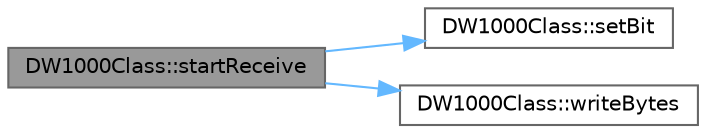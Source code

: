 digraph "DW1000Class::startReceive"
{
 // LATEX_PDF_SIZE
  bgcolor="transparent";
  edge [fontname=Helvetica,fontsize=10,labelfontname=Helvetica,labelfontsize=10];
  node [fontname=Helvetica,fontsize=10,shape=box,height=0.2,width=0.4];
  rankdir="LR";
  Node1 [id="Node000001",label="DW1000Class::startReceive",height=0.2,width=0.4,color="gray40", fillcolor="grey60", style="filled", fontcolor="black",tooltip=" "];
  Node1 -> Node2 [id="edge3_Node000001_Node000002",color="steelblue1",style="solid",tooltip=" "];
  Node2 [id="Node000002",label="DW1000Class::setBit",height=0.2,width=0.4,color="grey40", fillcolor="white", style="filled",URL="$class_d_w1000_class.html#a14b341e885a725909445c2a28b1efdfa",tooltip=" "];
  Node1 -> Node3 [id="edge4_Node000001_Node000003",color="steelblue1",style="solid",tooltip=" "];
  Node3 [id="Node000003",label="DW1000Class::writeBytes",height=0.2,width=0.4,color="grey40", fillcolor="white", style="filled",URL="$class_d_w1000_class.html#a0772ea0dca8931657f4cca4570cf000d",tooltip=" "];
}
